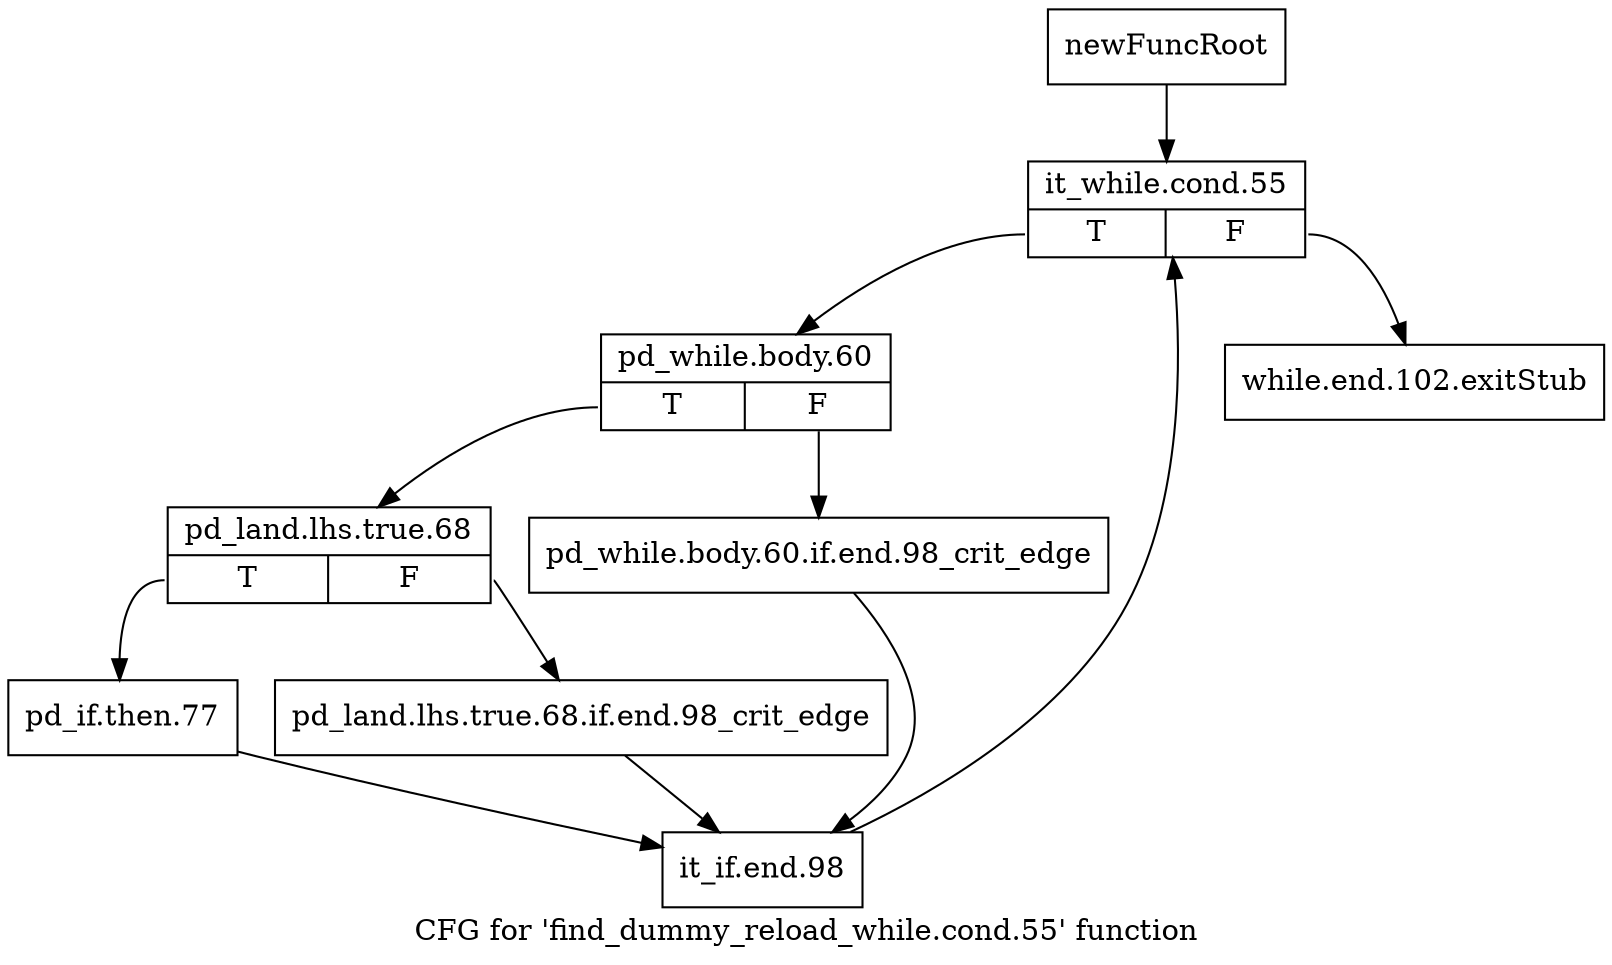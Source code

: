 digraph "CFG for 'find_dummy_reload_while.cond.55' function" {
	label="CFG for 'find_dummy_reload_while.cond.55' function";

	Node0xbd2c7e0 [shape=record,label="{newFuncRoot}"];
	Node0xbd2c7e0 -> Node0xbd2c880;
	Node0xbd2c830 [shape=record,label="{while.end.102.exitStub}"];
	Node0xbd2c880 [shape=record,label="{it_while.cond.55|{<s0>T|<s1>F}}"];
	Node0xbd2c880:s0 -> Node0xbd2c8d0;
	Node0xbd2c880:s1 -> Node0xbd2c830;
	Node0xbd2c8d0 [shape=record,label="{pd_while.body.60|{<s0>T|<s1>F}}"];
	Node0xbd2c8d0:s0 -> Node0xbd2c970;
	Node0xbd2c8d0:s1 -> Node0xbd2c920;
	Node0xbd2c920 [shape=record,label="{pd_while.body.60.if.end.98_crit_edge}"];
	Node0xbd2c920 -> Node0xbd2ca60;
	Node0xbd2c970 [shape=record,label="{pd_land.lhs.true.68|{<s0>T|<s1>F}}"];
	Node0xbd2c970:s0 -> Node0xbd2ca10;
	Node0xbd2c970:s1 -> Node0xbd2c9c0;
	Node0xbd2c9c0 [shape=record,label="{pd_land.lhs.true.68.if.end.98_crit_edge}"];
	Node0xbd2c9c0 -> Node0xbd2ca60;
	Node0xbd2ca10 [shape=record,label="{pd_if.then.77}"];
	Node0xbd2ca10 -> Node0xbd2ca60;
	Node0xbd2ca60 [shape=record,label="{it_if.end.98}"];
	Node0xbd2ca60 -> Node0xbd2c880;
}
